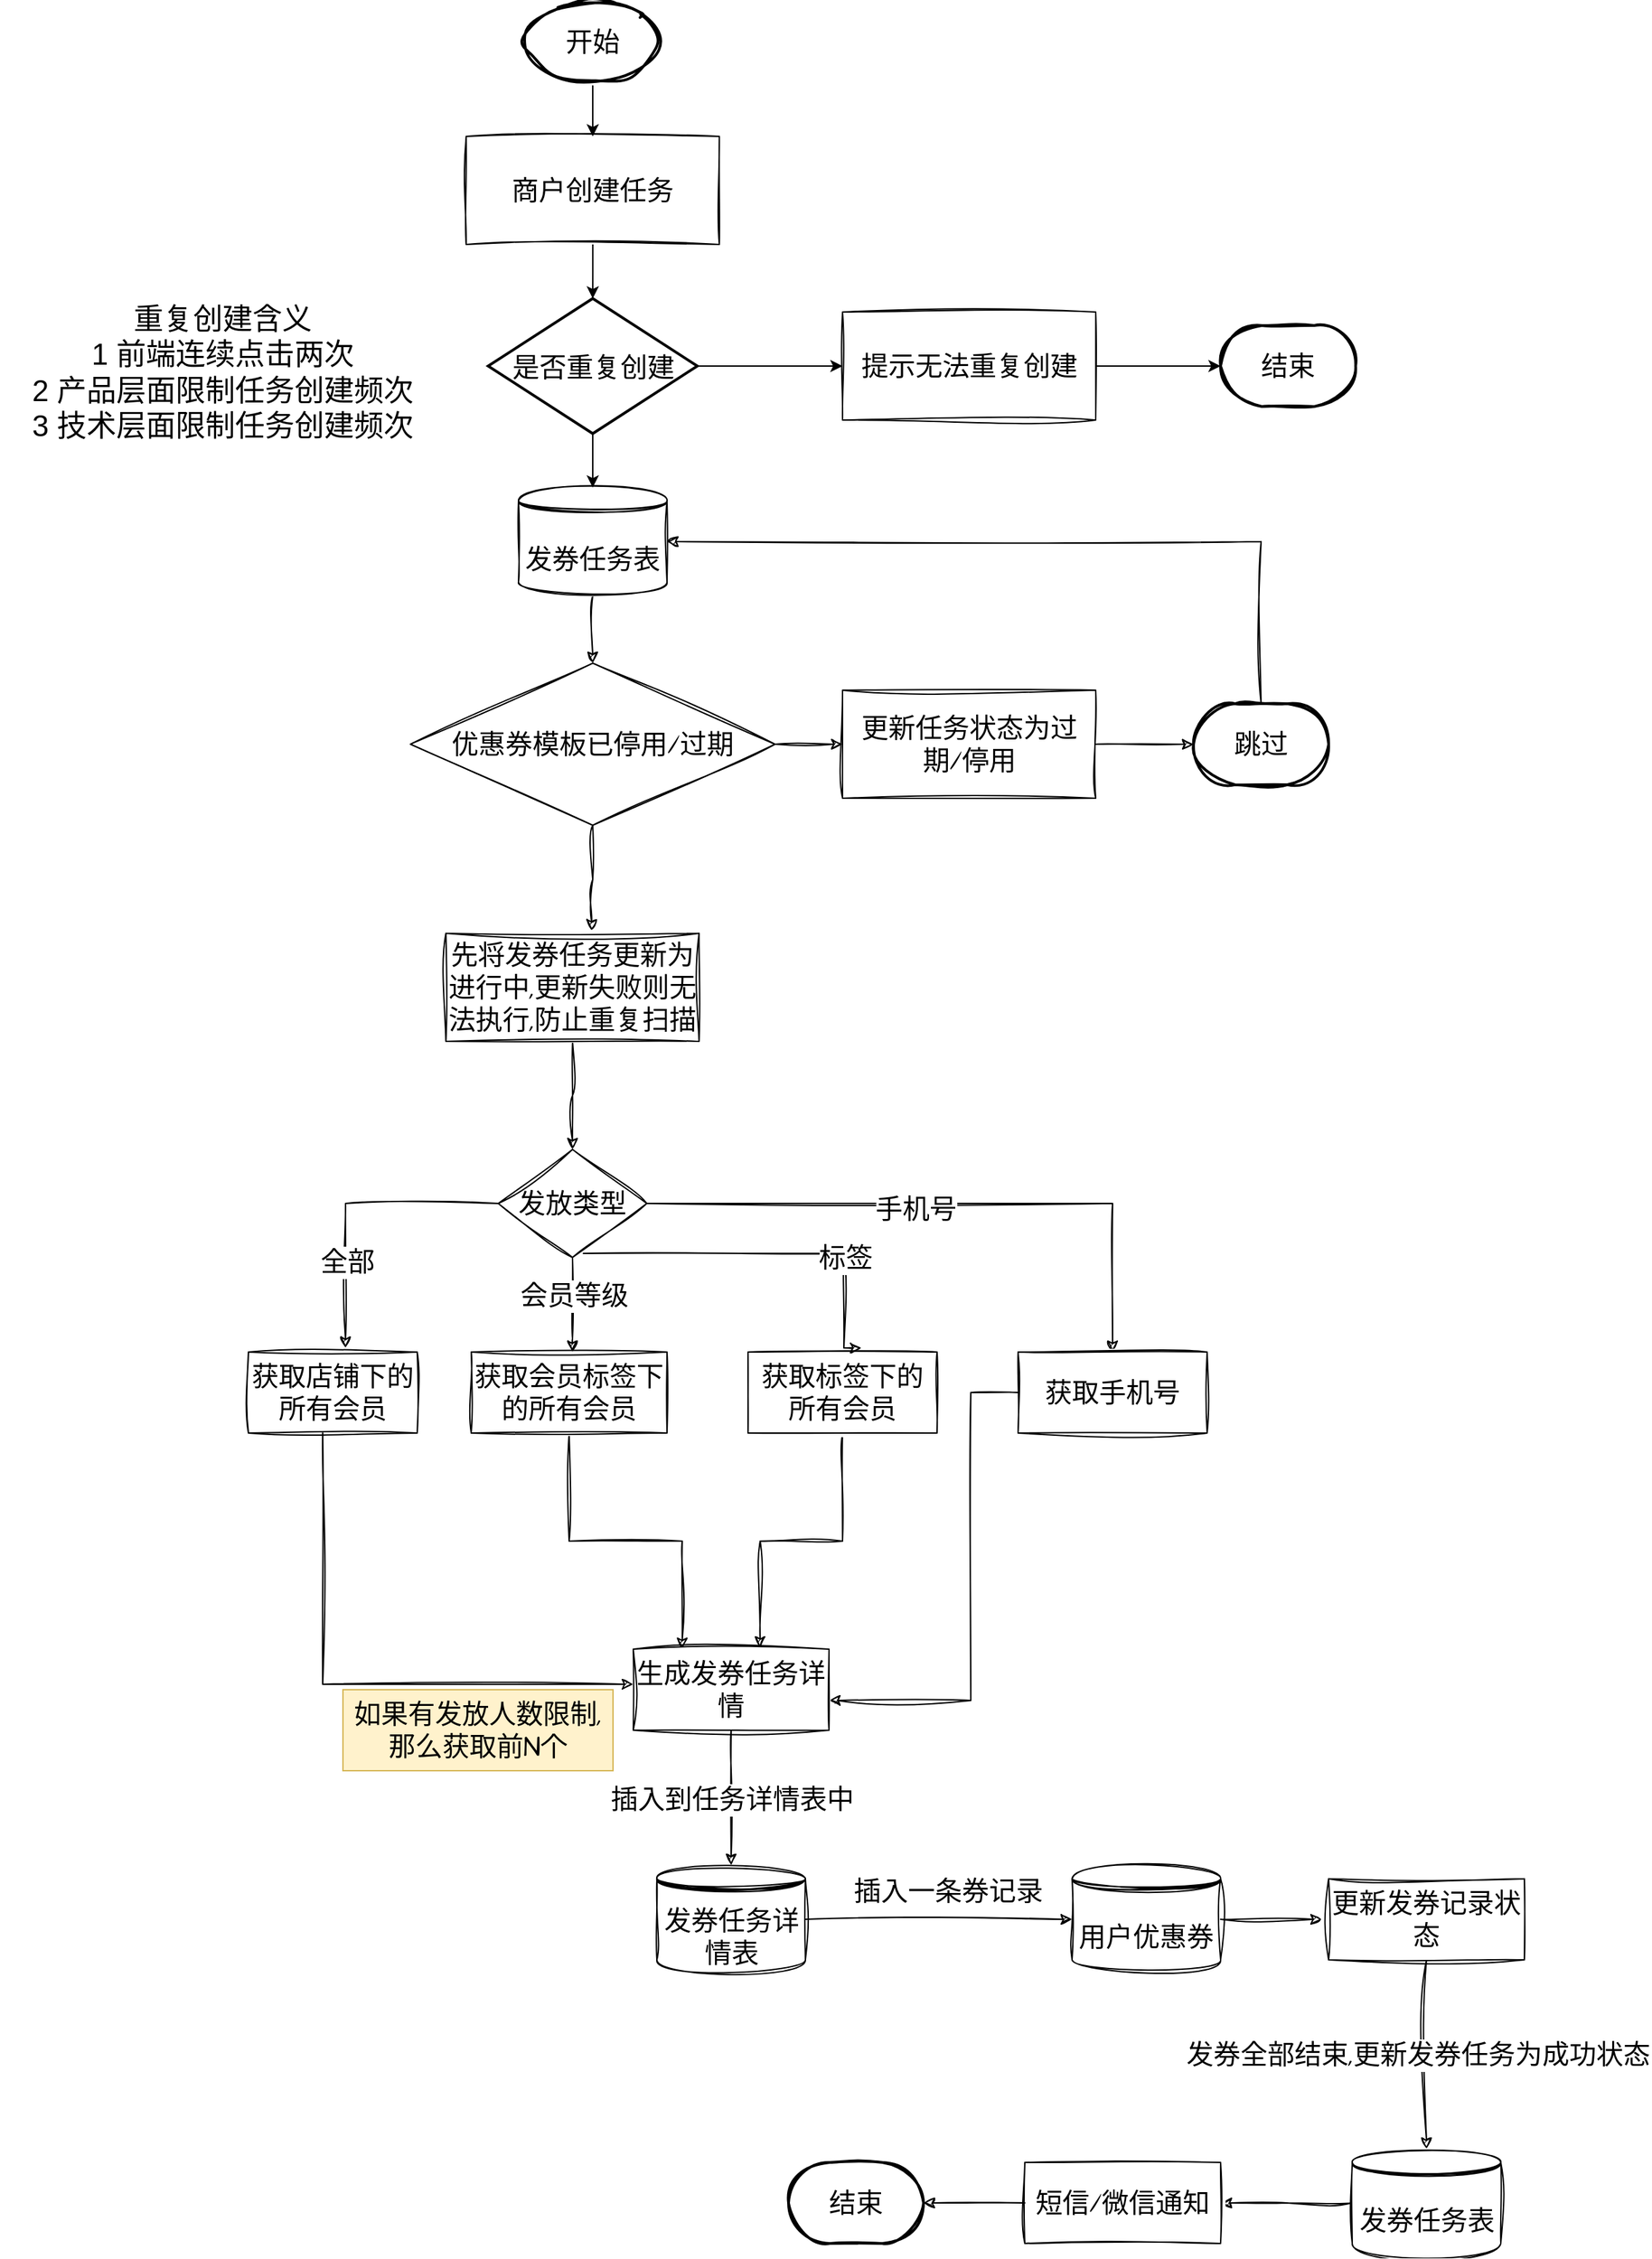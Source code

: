 <mxfile version="21.1.9" type="github">
  <diagram id="C5RBs43oDa-KdzZeNtuy" name="Page-1">
    <mxGraphModel dx="1434" dy="764" grid="1" gridSize="10" guides="1" tooltips="1" connect="1" arrows="1" fold="1" page="1" pageScale="1" pageWidth="1200" pageHeight="1920" math="0" shadow="0">
      <root>
        <mxCell id="WIyWlLk6GJQsqaUBKTNV-0" />
        <mxCell id="WIyWlLk6GJQsqaUBKTNV-1" parent="WIyWlLk6GJQsqaUBKTNV-0" />
        <mxCell id="CeKVDYNegbZYkTcLywDy-68" style="edgeStyle=orthogonalEdgeStyle;rounded=0;sketch=1;hachureGap=4;jiggle=2;curveFitting=1;orthogonalLoop=1;jettySize=auto;html=1;fontFamily=Architects Daughter;fontSource=https%3A%2F%2Ffonts.googleapis.com%2Fcss%3Ffamily%3DArchitects%2BDaughter;fontSize=16;" parent="WIyWlLk6GJQsqaUBKTNV-1" source="CeKVDYNegbZYkTcLywDy-11" target="CeKVDYNegbZYkTcLywDy-67" edge="1">
          <mxGeometry relative="1" as="geometry" />
        </mxCell>
        <mxCell id="CeKVDYNegbZYkTcLywDy-11" value="发券任务表" style="shape=datastore;whiteSpace=wrap;html=1;sketch=1;hachureGap=4;jiggle=2;curveFitting=1;fontFamily=Architects Daughter;fontSource=https%3A%2F%2Ffonts.googleapis.com%2Fcss%3Ffamily%3DArchitects%2BDaughter;fontSize=20;" parent="WIyWlLk6GJQsqaUBKTNV-1" vertex="1">
          <mxGeometry x="550" y="370" width="110" height="80" as="geometry" />
        </mxCell>
        <mxCell id="CeKVDYNegbZYkTcLywDy-18" style="edgeStyle=orthogonalEdgeStyle;rounded=0;sketch=1;hachureGap=4;jiggle=2;curveFitting=1;orthogonalLoop=1;jettySize=auto;html=1;exitX=0;exitY=0.5;exitDx=0;exitDy=0;entryX=0.575;entryY=-0.05;entryDx=0;entryDy=0;entryPerimeter=0;fontFamily=Architects Daughter;fontSource=https%3A%2F%2Ffonts.googleapis.com%2Fcss%3Ffamily%3DArchitects%2BDaughter;fontSize=16;" parent="WIyWlLk6GJQsqaUBKTNV-1" source="CeKVDYNegbZYkTcLywDy-15" target="CeKVDYNegbZYkTcLywDy-17" edge="1">
          <mxGeometry relative="1" as="geometry" />
        </mxCell>
        <mxCell id="CeKVDYNegbZYkTcLywDy-19" value="全部" style="edgeLabel;html=1;align=center;verticalAlign=middle;resizable=0;points=[];fontSize=20;fontFamily=Architects Daughter;" parent="CeKVDYNegbZYkTcLywDy-18" vertex="1" connectable="0">
          <mxGeometry x="0.417" y="1" relative="1" as="geometry">
            <mxPoint as="offset" />
          </mxGeometry>
        </mxCell>
        <mxCell id="CeKVDYNegbZYkTcLywDy-21" style="edgeStyle=orthogonalEdgeStyle;rounded=0;sketch=1;hachureGap=4;jiggle=2;curveFitting=1;orthogonalLoop=1;jettySize=auto;html=1;fontFamily=Architects Daughter;fontSource=https%3A%2F%2Ffonts.googleapis.com%2Fcss%3Ffamily%3DArchitects%2BDaughter;fontSize=16;" parent="WIyWlLk6GJQsqaUBKTNV-1" source="CeKVDYNegbZYkTcLywDy-15" target="CeKVDYNegbZYkTcLywDy-20" edge="1">
          <mxGeometry relative="1" as="geometry">
            <Array as="points">
              <mxPoint x="590" y="1000" />
              <mxPoint x="590" y="1000" />
            </Array>
          </mxGeometry>
        </mxCell>
        <mxCell id="CeKVDYNegbZYkTcLywDy-23" value="会员等级" style="edgeLabel;html=1;align=center;verticalAlign=middle;resizable=0;points=[];fontSize=20;fontFamily=Architects Daughter;" parent="CeKVDYNegbZYkTcLywDy-21" vertex="1" connectable="0">
          <mxGeometry x="-0.218" y="1" relative="1" as="geometry">
            <mxPoint as="offset" />
          </mxGeometry>
        </mxCell>
        <mxCell id="CeKVDYNegbZYkTcLywDy-33" style="edgeStyle=orthogonalEdgeStyle;rounded=0;sketch=1;hachureGap=4;jiggle=2;curveFitting=1;orthogonalLoop=1;jettySize=auto;html=1;entryX=0.5;entryY=0;entryDx=0;entryDy=0;fontFamily=Architects Daughter;fontSource=https%3A%2F%2Ffonts.googleapis.com%2Fcss%3Ffamily%3DArchitects%2BDaughter;fontSize=16;" parent="WIyWlLk6GJQsqaUBKTNV-1" source="CeKVDYNegbZYkTcLywDy-15" target="CeKVDYNegbZYkTcLywDy-30" edge="1">
          <mxGeometry relative="1" as="geometry" />
        </mxCell>
        <mxCell id="CeKVDYNegbZYkTcLywDy-34" value="手机号" style="edgeLabel;html=1;align=center;verticalAlign=middle;resizable=0;points=[];fontSize=20;fontFamily=Architects Daughter;" parent="CeKVDYNegbZYkTcLywDy-33" vertex="1" connectable="0">
          <mxGeometry x="-0.125" y="-4" relative="1" as="geometry">
            <mxPoint as="offset" />
          </mxGeometry>
        </mxCell>
        <mxCell id="CeKVDYNegbZYkTcLywDy-15" value="发放类型" style="rhombus;whiteSpace=wrap;html=1;sketch=1;hachureGap=4;jiggle=2;curveFitting=1;fontFamily=Architects Daughter;fontSource=https%3A%2F%2Ffonts.googleapis.com%2Fcss%3Ffamily%3DArchitects%2BDaughter;fontSize=20;" parent="WIyWlLk6GJQsqaUBKTNV-1" vertex="1">
          <mxGeometry x="535" y="860" width="110" height="80" as="geometry" />
        </mxCell>
        <mxCell id="CeKVDYNegbZYkTcLywDy-50" style="edgeStyle=orthogonalEdgeStyle;rounded=0;sketch=1;hachureGap=4;jiggle=2;curveFitting=1;orthogonalLoop=1;jettySize=auto;html=1;entryX=0;entryY=0.7;entryDx=0;entryDy=0;fontFamily=Architects Daughter;fontSource=https%3A%2F%2Ffonts.googleapis.com%2Fcss%3Ffamily%3DArchitects%2BDaughter;fontSize=16;" parent="WIyWlLk6GJQsqaUBKTNV-1" source="CeKVDYNegbZYkTcLywDy-17" edge="1">
          <mxGeometry relative="1" as="geometry">
            <mxPoint x="635" y="1256" as="targetPoint" />
            <Array as="points">
              <mxPoint x="405" y="1256" />
            </Array>
          </mxGeometry>
        </mxCell>
        <mxCell id="CeKVDYNegbZYkTcLywDy-17" value="获取店铺下的所有会员" style="rounded=0;whiteSpace=wrap;html=1;sketch=1;hachureGap=4;jiggle=2;curveFitting=1;fontFamily=Architects Daughter;fontSource=https%3A%2F%2Ffonts.googleapis.com%2Fcss%3Ffamily%3DArchitects%2BDaughter;fontSize=20;" parent="WIyWlLk6GJQsqaUBKTNV-1" vertex="1">
          <mxGeometry x="350" y="1010" width="125" height="60" as="geometry" />
        </mxCell>
        <mxCell id="CeKVDYNegbZYkTcLywDy-56" style="edgeStyle=orthogonalEdgeStyle;rounded=0;sketch=1;hachureGap=4;jiggle=2;curveFitting=1;orthogonalLoop=1;jettySize=auto;html=1;entryX=0.25;entryY=0;entryDx=0;entryDy=0;fontFamily=Architects Daughter;fontSource=https%3A%2F%2Ffonts.googleapis.com%2Fcss%3Ffamily%3DArchitects%2BDaughter;fontSize=16;" parent="WIyWlLk6GJQsqaUBKTNV-1" source="CeKVDYNegbZYkTcLywDy-20" target="CeKVDYNegbZYkTcLywDy-55" edge="1">
          <mxGeometry relative="1" as="geometry" />
        </mxCell>
        <mxCell id="CeKVDYNegbZYkTcLywDy-20" value="获取会员标签下的所有会员" style="rounded=0;whiteSpace=wrap;html=1;sketch=1;hachureGap=4;jiggle=2;curveFitting=1;fontFamily=Architects Daughter;fontSource=https%3A%2F%2Ffonts.googleapis.com%2Fcss%3Ffamily%3DArchitects%2BDaughter;fontSize=20;" parent="WIyWlLk6GJQsqaUBKTNV-1" vertex="1">
          <mxGeometry x="515" y="1010" width="145" height="60" as="geometry" />
        </mxCell>
        <mxCell id="CeKVDYNegbZYkTcLywDy-57" style="edgeStyle=orthogonalEdgeStyle;rounded=0;sketch=1;hachureGap=4;jiggle=2;curveFitting=1;orthogonalLoop=1;jettySize=auto;html=1;entryX=0.648;entryY=-0.017;entryDx=0;entryDy=0;entryPerimeter=0;fontFamily=Architects Daughter;fontSource=https%3A%2F%2Ffonts.googleapis.com%2Fcss%3Ffamily%3DArchitects%2BDaughter;fontSize=16;" parent="WIyWlLk6GJQsqaUBKTNV-1" source="CeKVDYNegbZYkTcLywDy-22" target="CeKVDYNegbZYkTcLywDy-55" edge="1">
          <mxGeometry relative="1" as="geometry" />
        </mxCell>
        <mxCell id="CeKVDYNegbZYkTcLywDy-22" value="获取标签下的所有会员" style="rounded=0;whiteSpace=wrap;html=1;sketch=1;hachureGap=4;jiggle=2;curveFitting=1;fontFamily=Architects Daughter;fontSource=https%3A%2F%2Ffonts.googleapis.com%2Fcss%3Ffamily%3DArchitects%2BDaughter;fontSize=20;" parent="WIyWlLk6GJQsqaUBKTNV-1" vertex="1">
          <mxGeometry x="720" y="1010" width="140" height="60" as="geometry" />
        </mxCell>
        <mxCell id="CeKVDYNegbZYkTcLywDy-28" style="edgeStyle=orthogonalEdgeStyle;rounded=0;sketch=1;hachureGap=4;jiggle=2;curveFitting=1;orthogonalLoop=1;jettySize=auto;html=1;entryX=0.6;entryY=-0.05;entryDx=0;entryDy=0;entryPerimeter=0;fontFamily=Architects Daughter;fontSource=https%3A%2F%2Ffonts.googleapis.com%2Fcss%3Ffamily%3DArchitects%2BDaughter;fontSize=16;exitX=0.573;exitY=0.963;exitDx=0;exitDy=0;exitPerimeter=0;" parent="WIyWlLk6GJQsqaUBKTNV-1" source="CeKVDYNegbZYkTcLywDy-15" target="CeKVDYNegbZYkTcLywDy-22" edge="1">
          <mxGeometry relative="1" as="geometry">
            <mxPoint x="886" y="833" as="sourcePoint" />
            <mxPoint x="770" y="940" as="targetPoint" />
            <Array as="points">
              <mxPoint x="791" y="937" />
            </Array>
          </mxGeometry>
        </mxCell>
        <mxCell id="CeKVDYNegbZYkTcLywDy-29" value="标签" style="edgeLabel;html=1;align=center;verticalAlign=middle;resizable=0;points=[];fontSize=20;fontFamily=Architects Daughter;" parent="CeKVDYNegbZYkTcLywDy-28" vertex="1" connectable="0">
          <mxGeometry x="0.417" y="1" relative="1" as="geometry">
            <mxPoint as="offset" />
          </mxGeometry>
        </mxCell>
        <mxCell id="CeKVDYNegbZYkTcLywDy-58" style="edgeStyle=orthogonalEdgeStyle;rounded=0;sketch=1;hachureGap=4;jiggle=2;curveFitting=1;orthogonalLoop=1;jettySize=auto;html=1;entryX=1;entryY=0.633;entryDx=0;entryDy=0;entryPerimeter=0;fontFamily=Architects Daughter;fontSource=https%3A%2F%2Ffonts.googleapis.com%2Fcss%3Ffamily%3DArchitects%2BDaughter;fontSize=16;" parent="WIyWlLk6GJQsqaUBKTNV-1" source="CeKVDYNegbZYkTcLywDy-30" target="CeKVDYNegbZYkTcLywDy-55" edge="1">
          <mxGeometry relative="1" as="geometry">
            <Array as="points">
              <mxPoint x="885" y="1040" />
              <mxPoint x="885" y="1268" />
            </Array>
          </mxGeometry>
        </mxCell>
        <mxCell id="CeKVDYNegbZYkTcLywDy-30" value="获取手机号" style="rounded=0;whiteSpace=wrap;html=1;sketch=1;hachureGap=4;jiggle=2;curveFitting=1;fontFamily=Architects Daughter;fontSource=https%3A%2F%2Ffonts.googleapis.com%2Fcss%3Ffamily%3DArchitects%2BDaughter;fontSize=20;" parent="WIyWlLk6GJQsqaUBKTNV-1" vertex="1">
          <mxGeometry x="920" y="1010" width="140" height="60" as="geometry" />
        </mxCell>
        <mxCell id="Muix_JQMkTiyzn7RHGoH-3" style="edgeStyle=orthogonalEdgeStyle;rounded=0;orthogonalLoop=1;jettySize=auto;html=1;entryX=0.5;entryY=0;entryDx=0;entryDy=0;" edge="1" parent="WIyWlLk6GJQsqaUBKTNV-1" source="CeKVDYNegbZYkTcLywDy-35" target="Muix_JQMkTiyzn7RHGoH-0">
          <mxGeometry relative="1" as="geometry" />
        </mxCell>
        <mxCell id="CeKVDYNegbZYkTcLywDy-35" value="开始" style="strokeWidth=2;html=1;shape=mxgraph.flowchart.start_1;whiteSpace=wrap;sketch=1;hachureGap=4;jiggle=2;curveFitting=1;fontFamily=Architects Daughter;fontSource=https%3A%2F%2Ffonts.googleapis.com%2Fcss%3Ffamily%3DArchitects%2BDaughter;fontSize=20;" parent="WIyWlLk6GJQsqaUBKTNV-1" vertex="1">
          <mxGeometry x="555" y="10" width="100" height="60" as="geometry" />
        </mxCell>
        <mxCell id="CeKVDYNegbZYkTcLywDy-45" style="edgeStyle=orthogonalEdgeStyle;rounded=0;sketch=1;hachureGap=4;jiggle=2;curveFitting=1;orthogonalLoop=1;jettySize=auto;html=1;entryX=0.5;entryY=0;entryDx=0;entryDy=0;fontFamily=Architects Daughter;fontSource=https%3A%2F%2Ffonts.googleapis.com%2Fcss%3Ffamily%3DArchitects%2BDaughter;fontSize=16;" parent="WIyWlLk6GJQsqaUBKTNV-1" source="CeKVDYNegbZYkTcLywDy-36" target="CeKVDYNegbZYkTcLywDy-15" edge="1">
          <mxGeometry relative="1" as="geometry" />
        </mxCell>
        <mxCell id="CeKVDYNegbZYkTcLywDy-36" value="先将发券任务更新为进行中,更新失败则无法执行,防止重复扫描" style="rounded=0;whiteSpace=wrap;html=1;sketch=1;hachureGap=4;jiggle=2;curveFitting=1;fontFamily=Architects Daughter;fontSource=https%3A%2F%2Ffonts.googleapis.com%2Fcss%3Ffamily%3DArchitects%2BDaughter;fontSize=20;" parent="WIyWlLk6GJQsqaUBKTNV-1" vertex="1">
          <mxGeometry x="496.25" y="700" width="187.5" height="80" as="geometry" />
        </mxCell>
        <mxCell id="CeKVDYNegbZYkTcLywDy-60" style="edgeStyle=orthogonalEdgeStyle;rounded=0;sketch=1;hachureGap=4;jiggle=2;curveFitting=1;orthogonalLoop=1;jettySize=auto;html=1;fontFamily=Architects Daughter;fontSource=https%3A%2F%2Ffonts.googleapis.com%2Fcss%3Ffamily%3DArchitects%2BDaughter;fontSize=16;" parent="WIyWlLk6GJQsqaUBKTNV-1" source="CeKVDYNegbZYkTcLywDy-55" target="CeKVDYNegbZYkTcLywDy-59" edge="1">
          <mxGeometry relative="1" as="geometry" />
        </mxCell>
        <mxCell id="CeKVDYNegbZYkTcLywDy-61" value="插入到任务详情表中" style="edgeLabel;html=1;align=center;verticalAlign=middle;resizable=0;points=[];fontSize=20;fontFamily=Architects Daughter;" parent="CeKVDYNegbZYkTcLywDy-60" vertex="1" connectable="0">
          <mxGeometry x="-0.312" y="1" relative="1" as="geometry">
            <mxPoint x="-1" y="16" as="offset" />
          </mxGeometry>
        </mxCell>
        <mxCell id="CeKVDYNegbZYkTcLywDy-55" value="生成发券任务详情" style="rounded=0;whiteSpace=wrap;html=1;sketch=1;hachureGap=4;jiggle=2;curveFitting=1;fontFamily=Architects Daughter;fontSource=https%3A%2F%2Ffonts.googleapis.com%2Fcss%3Ffamily%3DArchitects%2BDaughter;fontSize=20;" parent="WIyWlLk6GJQsqaUBKTNV-1" vertex="1">
          <mxGeometry x="635" y="1230" width="145" height="60" as="geometry" />
        </mxCell>
        <mxCell id="CeKVDYNegbZYkTcLywDy-59" value="发券任务详情表" style="shape=datastore;whiteSpace=wrap;html=1;sketch=1;hachureGap=4;jiggle=2;curveFitting=1;fontFamily=Architects Daughter;fontSource=https%3A%2F%2Ffonts.googleapis.com%2Fcss%3Ffamily%3DArchitects%2BDaughter;fontSize=20;" parent="WIyWlLk6GJQsqaUBKTNV-1" vertex="1">
          <mxGeometry x="652.5" y="1390" width="110" height="80" as="geometry" />
        </mxCell>
        <mxCell id="CeKVDYNegbZYkTcLywDy-76" style="edgeStyle=orthogonalEdgeStyle;rounded=0;sketch=1;hachureGap=4;jiggle=2;curveFitting=1;orthogonalLoop=1;jettySize=auto;html=1;fontFamily=Architects Daughter;fontSource=https%3A%2F%2Ffonts.googleapis.com%2Fcss%3Ffamily%3DArchitects%2BDaughter;fontSize=16;" parent="WIyWlLk6GJQsqaUBKTNV-1" edge="1">
          <mxGeometry relative="1" as="geometry">
            <mxPoint x="1145" y="1430" as="targetPoint" />
            <mxPoint x="1070" y="1430" as="sourcePoint" />
          </mxGeometry>
        </mxCell>
        <mxCell id="CeKVDYNegbZYkTcLywDy-85" style="edgeStyle=orthogonalEdgeStyle;rounded=0;sketch=1;hachureGap=4;jiggle=2;curveFitting=1;orthogonalLoop=1;jettySize=auto;html=1;fontFamily=Architects Daughter;fontSource=https%3A%2F%2Ffonts.googleapis.com%2Fcss%3Ffamily%3DArchitects%2BDaughter;fontSize=16;" parent="WIyWlLk6GJQsqaUBKTNV-1" source="CeKVDYNegbZYkTcLywDy-66" target="CeKVDYNegbZYkTcLywDy-84" edge="1">
          <mxGeometry relative="1" as="geometry" />
        </mxCell>
        <mxCell id="CeKVDYNegbZYkTcLywDy-86" value="发券全部结束,更新发券任务为成功状态" style="edgeLabel;html=1;align=center;verticalAlign=middle;resizable=0;points=[];fontSize=20;fontFamily=Architects Daughter;" parent="CeKVDYNegbZYkTcLywDy-85" vertex="1" connectable="0">
          <mxGeometry x="-0.173" y="-4" relative="1" as="geometry">
            <mxPoint x="-3" y="12" as="offset" />
          </mxGeometry>
        </mxCell>
        <mxCell id="CeKVDYNegbZYkTcLywDy-66" value="更新发券记录状态" style="rounded=0;whiteSpace=wrap;html=1;sketch=1;hachureGap=4;jiggle=2;curveFitting=1;fontFamily=Architects Daughter;fontSource=https%3A%2F%2Ffonts.googleapis.com%2Fcss%3Ffamily%3DArchitects%2BDaughter;fontSize=20;" parent="WIyWlLk6GJQsqaUBKTNV-1" vertex="1">
          <mxGeometry x="1150" y="1400" width="145" height="60" as="geometry" />
        </mxCell>
        <mxCell id="CeKVDYNegbZYkTcLywDy-71" style="edgeStyle=orthogonalEdgeStyle;rounded=0;sketch=1;hachureGap=4;jiggle=2;curveFitting=1;orthogonalLoop=1;jettySize=auto;html=1;entryX=0.575;entryY=-0.025;entryDx=0;entryDy=0;entryPerimeter=0;fontFamily=Architects Daughter;fontSource=https%3A%2F%2Ffonts.googleapis.com%2Fcss%3Ffamily%3DArchitects%2BDaughter;fontSize=16;" parent="WIyWlLk6GJQsqaUBKTNV-1" source="CeKVDYNegbZYkTcLywDy-67" target="CeKVDYNegbZYkTcLywDy-36" edge="1">
          <mxGeometry relative="1" as="geometry" />
        </mxCell>
        <mxCell id="CeKVDYNegbZYkTcLywDy-74" style="edgeStyle=orthogonalEdgeStyle;rounded=0;sketch=1;hachureGap=4;jiggle=2;curveFitting=1;orthogonalLoop=1;jettySize=auto;html=1;entryX=0;entryY=0.5;entryDx=0;entryDy=0;fontFamily=Architects Daughter;fontSource=https%3A%2F%2Ffonts.googleapis.com%2Fcss%3Ffamily%3DArchitects%2BDaughter;fontSize=16;" parent="WIyWlLk6GJQsqaUBKTNV-1" source="CeKVDYNegbZYkTcLywDy-67" target="CeKVDYNegbZYkTcLywDy-72" edge="1">
          <mxGeometry relative="1" as="geometry" />
        </mxCell>
        <mxCell id="CeKVDYNegbZYkTcLywDy-67" value="优惠券模板已停用/过期" style="rhombus;whiteSpace=wrap;html=1;sketch=1;hachureGap=4;jiggle=2;curveFitting=1;fontFamily=Architects Daughter;fontSource=https%3A%2F%2Ffonts.googleapis.com%2Fcss%3Ffamily%3DArchitects%2BDaughter;fontSize=20;" parent="WIyWlLk6GJQsqaUBKTNV-1" vertex="1">
          <mxGeometry x="470" y="500" width="270" height="120" as="geometry" />
        </mxCell>
        <mxCell id="CeKVDYNegbZYkTcLywDy-75" style="edgeStyle=orthogonalEdgeStyle;rounded=0;sketch=1;hachureGap=4;jiggle=2;curveFitting=1;orthogonalLoop=1;jettySize=auto;html=1;entryX=1;entryY=0.5;entryDx=0;entryDy=0;fontFamily=Architects Daughter;fontSource=https%3A%2F%2Ffonts.googleapis.com%2Fcss%3Ffamily%3DArchitects%2BDaughter;fontSize=16;" parent="WIyWlLk6GJQsqaUBKTNV-1" source="CeKVDYNegbZYkTcLywDy-69" target="CeKVDYNegbZYkTcLywDy-11" edge="1">
          <mxGeometry relative="1" as="geometry">
            <Array as="points">
              <mxPoint x="1100" y="410" />
            </Array>
          </mxGeometry>
        </mxCell>
        <mxCell id="CeKVDYNegbZYkTcLywDy-69" value="跳过" style="strokeWidth=2;html=1;shape=mxgraph.flowchart.terminator;whiteSpace=wrap;sketch=1;hachureGap=4;jiggle=2;curveFitting=1;fontFamily=Architects Daughter;fontSource=https%3A%2F%2Ffonts.googleapis.com%2Fcss%3Ffamily%3DArchitects%2BDaughter;fontSize=20;" parent="WIyWlLk6GJQsqaUBKTNV-1" vertex="1">
          <mxGeometry x="1050" y="530" width="100" height="60" as="geometry" />
        </mxCell>
        <mxCell id="CeKVDYNegbZYkTcLywDy-73" style="edgeStyle=orthogonalEdgeStyle;rounded=0;sketch=1;hachureGap=4;jiggle=2;curveFitting=1;orthogonalLoop=1;jettySize=auto;html=1;fontFamily=Architects Daughter;fontSource=https%3A%2F%2Ffonts.googleapis.com%2Fcss%3Ffamily%3DArchitects%2BDaughter;fontSize=16;" parent="WIyWlLk6GJQsqaUBKTNV-1" source="CeKVDYNegbZYkTcLywDy-72" target="CeKVDYNegbZYkTcLywDy-69" edge="1">
          <mxGeometry relative="1" as="geometry" />
        </mxCell>
        <mxCell id="CeKVDYNegbZYkTcLywDy-72" value="更新任务状态为过期/停用" style="rounded=0;whiteSpace=wrap;html=1;sketch=1;hachureGap=4;jiggle=2;curveFitting=1;fontFamily=Architects Daughter;fontSource=https%3A%2F%2Ffonts.googleapis.com%2Fcss%3Ffamily%3DArchitects%2BDaughter;fontSize=20;" parent="WIyWlLk6GJQsqaUBKTNV-1" vertex="1">
          <mxGeometry x="790" y="520" width="187.5" height="80" as="geometry" />
        </mxCell>
        <mxCell id="CeKVDYNegbZYkTcLywDy-79" value="如果有发放人数限制,那么获取前N个" style="text;html=1;strokeColor=#d6b656;fillColor=#fff2cc;align=center;verticalAlign=middle;whiteSpace=wrap;rounded=0;fontSize=20;fontFamily=Architects Daughter;" parent="WIyWlLk6GJQsqaUBKTNV-1" vertex="1">
          <mxGeometry x="420" y="1260" width="200" height="60" as="geometry" />
        </mxCell>
        <mxCell id="CeKVDYNegbZYkTcLywDy-92" style="edgeStyle=orthogonalEdgeStyle;rounded=0;sketch=1;hachureGap=4;jiggle=2;curveFitting=1;orthogonalLoop=1;jettySize=auto;html=1;fontFamily=Architects Daughter;fontSource=https%3A%2F%2Ffonts.googleapis.com%2Fcss%3Ffamily%3DArchitects%2BDaughter;fontSize=16;" parent="WIyWlLk6GJQsqaUBKTNV-1" source="CeKVDYNegbZYkTcLywDy-84" edge="1">
          <mxGeometry relative="1" as="geometry">
            <mxPoint x="1070" y="1640" as="targetPoint" />
          </mxGeometry>
        </mxCell>
        <mxCell id="CeKVDYNegbZYkTcLywDy-84" value="发券任务表" style="shape=datastore;whiteSpace=wrap;html=1;sketch=1;hachureGap=4;jiggle=2;curveFitting=1;fontFamily=Architects Daughter;fontSource=https%3A%2F%2Ffonts.googleapis.com%2Fcss%3Ffamily%3DArchitects%2BDaughter;fontSize=20;" parent="WIyWlLk6GJQsqaUBKTNV-1" vertex="1">
          <mxGeometry x="1167.5" y="1600" width="110" height="80" as="geometry" />
        </mxCell>
        <mxCell id="CeKVDYNegbZYkTcLywDy-87" value="结束" style="strokeWidth=2;html=1;shape=mxgraph.flowchart.terminator;whiteSpace=wrap;sketch=1;hachureGap=4;jiggle=2;curveFitting=1;fontFamily=Architects Daughter;fontSource=https%3A%2F%2Ffonts.googleapis.com%2Fcss%3Ffamily%3DArchitects%2BDaughter;fontSize=20;" parent="WIyWlLk6GJQsqaUBKTNV-1" vertex="1">
          <mxGeometry x="750" y="1610" width="100" height="60" as="geometry" />
        </mxCell>
        <mxCell id="CeKVDYNegbZYkTcLywDy-94" style="edgeStyle=orthogonalEdgeStyle;rounded=0;sketch=1;hachureGap=4;jiggle=2;curveFitting=1;orthogonalLoop=1;jettySize=auto;html=1;entryX=1;entryY=0.5;entryDx=0;entryDy=0;entryPerimeter=0;fontFamily=Architects Daughter;fontSource=https%3A%2F%2Ffonts.googleapis.com%2Fcss%3Ffamily%3DArchitects%2BDaughter;fontSize=16;" parent="WIyWlLk6GJQsqaUBKTNV-1" source="CeKVDYNegbZYkTcLywDy-90" target="CeKVDYNegbZYkTcLywDy-87" edge="1">
          <mxGeometry relative="1" as="geometry" />
        </mxCell>
        <mxCell id="CeKVDYNegbZYkTcLywDy-90" value="短信/微信通知" style="rounded=0;whiteSpace=wrap;html=1;sketch=1;hachureGap=4;jiggle=2;curveFitting=1;fontFamily=Architects Daughter;fontSource=https%3A%2F%2Ffonts.googleapis.com%2Fcss%3Ffamily%3DArchitects%2BDaughter;fontSize=20;" parent="WIyWlLk6GJQsqaUBKTNV-1" vertex="1">
          <mxGeometry x="925" y="1610" width="145" height="60" as="geometry" />
        </mxCell>
        <mxCell id="Muix_JQMkTiyzn7RHGoH-5" style="edgeStyle=orthogonalEdgeStyle;rounded=0;orthogonalLoop=1;jettySize=auto;html=1;" edge="1" parent="WIyWlLk6GJQsqaUBKTNV-1" source="Muix_JQMkTiyzn7RHGoH-0" target="Muix_JQMkTiyzn7RHGoH-4">
          <mxGeometry relative="1" as="geometry" />
        </mxCell>
        <mxCell id="Muix_JQMkTiyzn7RHGoH-0" value="商户创建任务" style="rounded=0;whiteSpace=wrap;html=1;sketch=1;hachureGap=4;jiggle=2;curveFitting=1;fontFamily=Architects Daughter;fontSource=https%3A%2F%2Ffonts.googleapis.com%2Fcss%3Ffamily%3DArchitects%2BDaughter;fontSize=20;" vertex="1" parent="WIyWlLk6GJQsqaUBKTNV-1">
          <mxGeometry x="511.25" y="110" width="187.5" height="80" as="geometry" />
        </mxCell>
        <mxCell id="Muix_JQMkTiyzn7RHGoH-6" style="edgeStyle=orthogonalEdgeStyle;rounded=0;orthogonalLoop=1;jettySize=auto;html=1;entryX=0.5;entryY=0;entryDx=0;entryDy=0;" edge="1" parent="WIyWlLk6GJQsqaUBKTNV-1" source="Muix_JQMkTiyzn7RHGoH-4" target="CeKVDYNegbZYkTcLywDy-11">
          <mxGeometry relative="1" as="geometry" />
        </mxCell>
        <mxCell id="Muix_JQMkTiyzn7RHGoH-9" style="edgeStyle=orthogonalEdgeStyle;rounded=0;orthogonalLoop=1;jettySize=auto;html=1;" edge="1" parent="WIyWlLk6GJQsqaUBKTNV-1" source="Muix_JQMkTiyzn7RHGoH-4">
          <mxGeometry relative="1" as="geometry">
            <mxPoint x="790" y="280" as="targetPoint" />
          </mxGeometry>
        </mxCell>
        <mxCell id="Muix_JQMkTiyzn7RHGoH-4" value="是否重复创建" style="strokeWidth=2;html=1;shape=mxgraph.flowchart.decision;whiteSpace=wrap;fontSize=20;" vertex="1" parent="WIyWlLk6GJQsqaUBKTNV-1">
          <mxGeometry x="527.5" y="230" width="155" height="100" as="geometry" />
        </mxCell>
        <mxCell id="Muix_JQMkTiyzn7RHGoH-7" value="重复创建含义&lt;br style=&quot;font-size: 22px;&quot;&gt;1 前端连续点击两次&lt;br style=&quot;font-size: 22px;&quot;&gt;2 产品层面限制任务创建频次&lt;br style=&quot;font-size: 22px;&quot;&gt;3 技术层面限制任务创建频次" style="text;html=1;strokeColor=none;fillColor=none;align=center;verticalAlign=middle;whiteSpace=wrap;rounded=0;fontSize=22;" vertex="1" parent="WIyWlLk6GJQsqaUBKTNV-1">
          <mxGeometry x="166.25" y="220" width="330" height="130" as="geometry" />
        </mxCell>
        <mxCell id="Muix_JQMkTiyzn7RHGoH-12" style="edgeStyle=orthogonalEdgeStyle;rounded=0;orthogonalLoop=1;jettySize=auto;html=1;entryX=0;entryY=0.5;entryDx=0;entryDy=0;entryPerimeter=0;" edge="1" parent="WIyWlLk6GJQsqaUBKTNV-1" source="Muix_JQMkTiyzn7RHGoH-10" target="Muix_JQMkTiyzn7RHGoH-11">
          <mxGeometry relative="1" as="geometry" />
        </mxCell>
        <mxCell id="Muix_JQMkTiyzn7RHGoH-10" value="提示无法重复创建" style="rounded=0;whiteSpace=wrap;html=1;sketch=1;hachureGap=4;jiggle=2;curveFitting=1;fontFamily=Architects Daughter;fontSource=https%3A%2F%2Ffonts.googleapis.com%2Fcss%3Ffamily%3DArchitects%2BDaughter;fontSize=20;" vertex="1" parent="WIyWlLk6GJQsqaUBKTNV-1">
          <mxGeometry x="790" y="240" width="187.5" height="80" as="geometry" />
        </mxCell>
        <mxCell id="Muix_JQMkTiyzn7RHGoH-11" value="结束" style="strokeWidth=2;html=1;shape=mxgraph.flowchart.terminator;whiteSpace=wrap;sketch=1;hachureGap=4;jiggle=2;curveFitting=1;fontFamily=Architects Daughter;fontSource=https%3A%2F%2Ffonts.googleapis.com%2Fcss%3Ffamily%3DArchitects%2BDaughter;fontSize=20;" vertex="1" parent="WIyWlLk6GJQsqaUBKTNV-1">
          <mxGeometry x="1070" y="250" width="100" height="60" as="geometry" />
        </mxCell>
        <mxCell id="Muix_JQMkTiyzn7RHGoH-13" value="用户优惠券" style="shape=datastore;whiteSpace=wrap;html=1;sketch=1;hachureGap=4;jiggle=2;curveFitting=1;fontFamily=Architects Daughter;fontSource=https%3A%2F%2Ffonts.googleapis.com%2Fcss%3Ffamily%3DArchitects%2BDaughter;fontSize=20;" vertex="1" parent="WIyWlLk6GJQsqaUBKTNV-1">
          <mxGeometry x="960" y="1390" width="110" height="80" as="geometry" />
        </mxCell>
        <mxCell id="Muix_JQMkTiyzn7RHGoH-14" value="插入一条券记录" style="edgeLabel;html=1;align=center;verticalAlign=middle;resizable=0;points=[];fontSize=20;fontFamily=Architects Daughter;" vertex="1" connectable="0" parent="WIyWlLk6GJQsqaUBKTNV-1">
          <mxGeometry x="762.5" y="1370" as="geometry">
            <mxPoint x="105" y="39" as="offset" />
          </mxGeometry>
        </mxCell>
        <mxCell id="Muix_JQMkTiyzn7RHGoH-16" style="edgeStyle=orthogonalEdgeStyle;rounded=0;sketch=1;hachureGap=4;jiggle=2;curveFitting=1;orthogonalLoop=1;jettySize=auto;html=1;fontFamily=Architects Daughter;fontSource=https%3A%2F%2Ffonts.googleapis.com%2Fcss%3Ffamily%3DArchitects%2BDaughter;fontSize=16;entryX=0;entryY=0.5;entryDx=0;entryDy=0;exitX=1;exitY=0.5;exitDx=0;exitDy=0;" edge="1" parent="WIyWlLk6GJQsqaUBKTNV-1" source="CeKVDYNegbZYkTcLywDy-59" target="Muix_JQMkTiyzn7RHGoH-13">
          <mxGeometry relative="1" as="geometry">
            <mxPoint x="845" y="1429.5" as="targetPoint" />
            <mxPoint x="770" y="1430" as="sourcePoint" />
          </mxGeometry>
        </mxCell>
      </root>
    </mxGraphModel>
  </diagram>
</mxfile>
